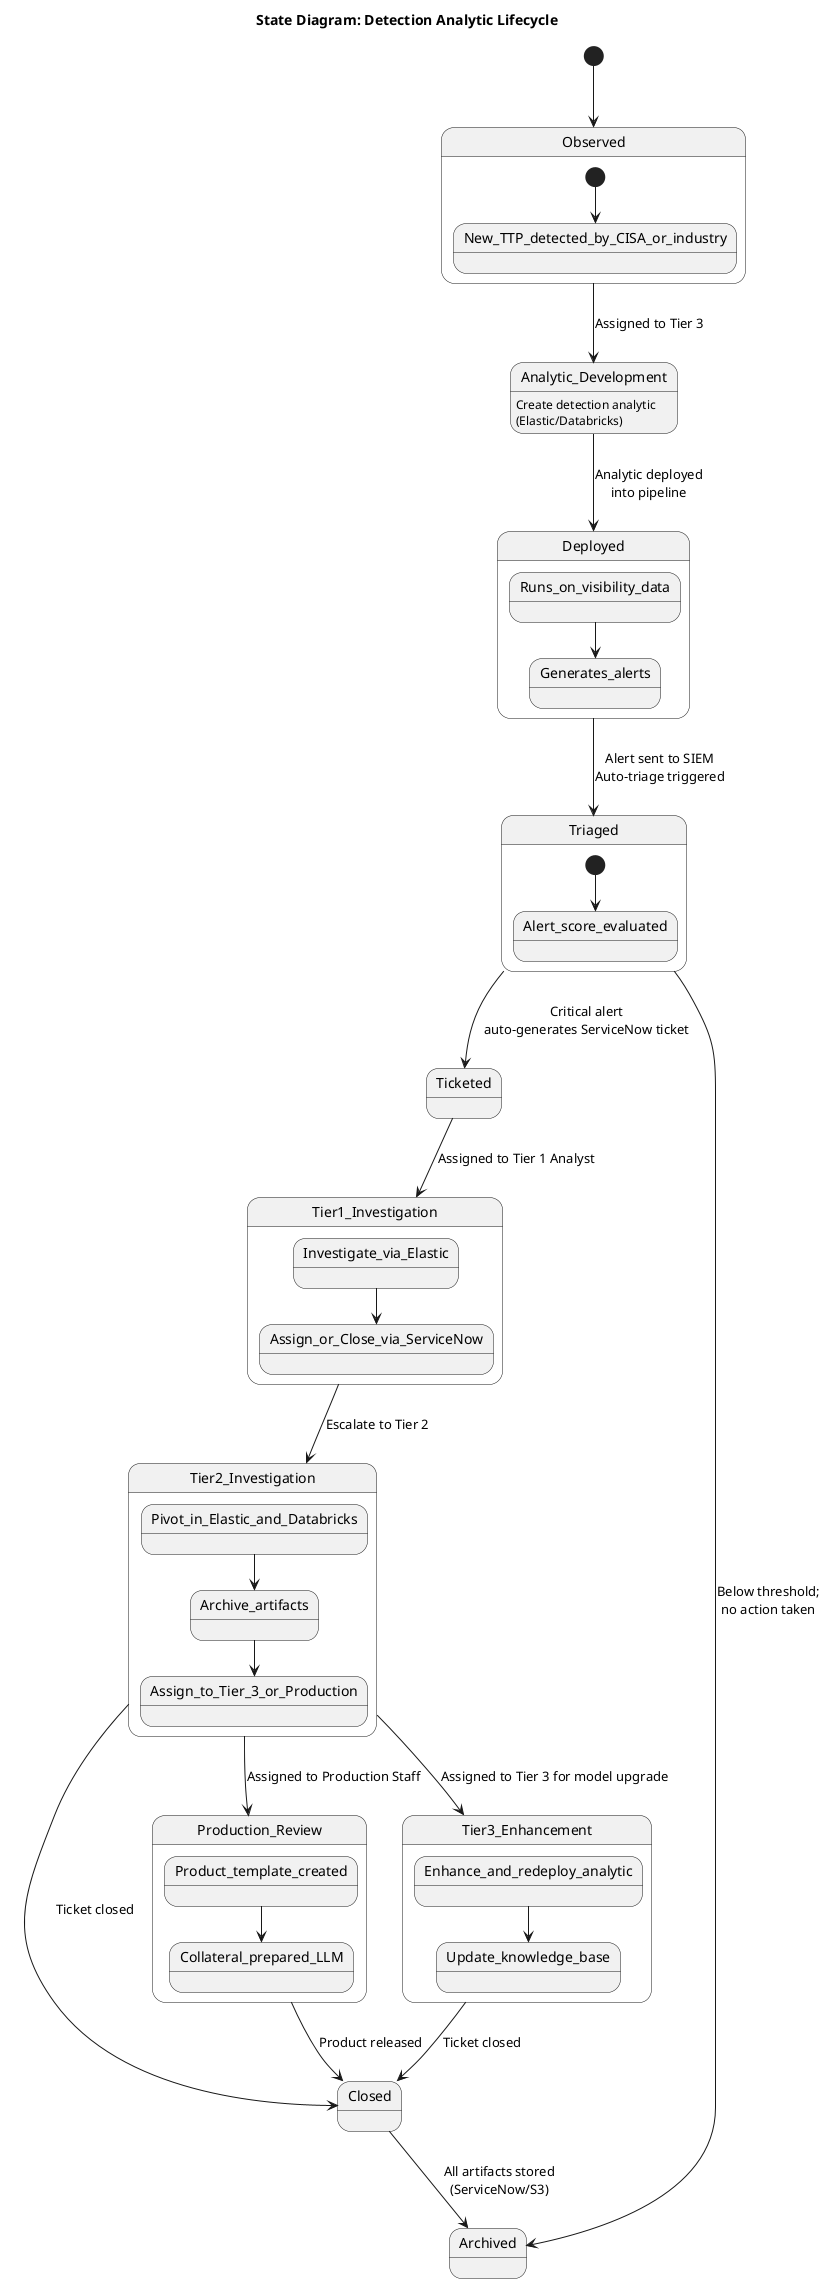 @startuml
	title State Diagram: Detection Analytic Lifecycle
	
	[*] --> Observed
	
	state Observed {
	  [*] --> New_TTP_detected_by_CISA_or_industry
	}
	
	Observed --> Analytic_Development : Assigned to Tier 3
	Analytic_Development : Create detection analytic\n(Elastic/Databricks)
	
	Analytic_Development --> Deployed : Analytic deployed\ninto pipeline
	
	state Deployed {
	  Runs_on_visibility_data --> Generates_alerts
	}
	
	Deployed --> Triaged : Alert sent to SIEM\nAuto-triage triggered
	
	state Triaged {
	  [*] --> Alert_score_evaluated
	}
	
	Triaged --> Ticketed : Critical alert\nauto-generates ServiceNow ticket
	Triaged --> Archived : Below threshold;\nno action taken
	
	Ticketed --> Tier1_Investigation : Assigned to Tier 1 Analyst
	
	state Tier1_Investigation {
	  Investigate_via_Elastic --> Assign_or_Close_via_ServiceNow
	}
	
	Tier1_Investigation --> Tier2_Investigation : Escalate to Tier 2
	
	state Tier2_Investigation {
	  Pivot_in_Elastic_and_Databricks --> Archive_artifacts
	  Archive_artifacts --> Assign_to_Tier_3_or_Production
	}
	
	Tier2_Investigation --> Closed : Ticket closed
	Tier2_Investigation --> Production_Review : Assigned to Production Staff
	Tier2_Investigation --> Tier3_Enhancement : Assigned to Tier 3 for model upgrade
	
	state Production_Review {
	  Product_template_created --> Collateral_prepared_LLM
	}
	
	Production_Review --> Closed : Product released
	
	state Tier3_Enhancement {
	  Enhance_and_redeploy_analytic --> Update_knowledge_base
	}
	
	Tier3_Enhancement --> Closed : Ticket closed
	
	Closed --> Archived : All artifacts stored\n(ServiceNow/S3)

@enduml
